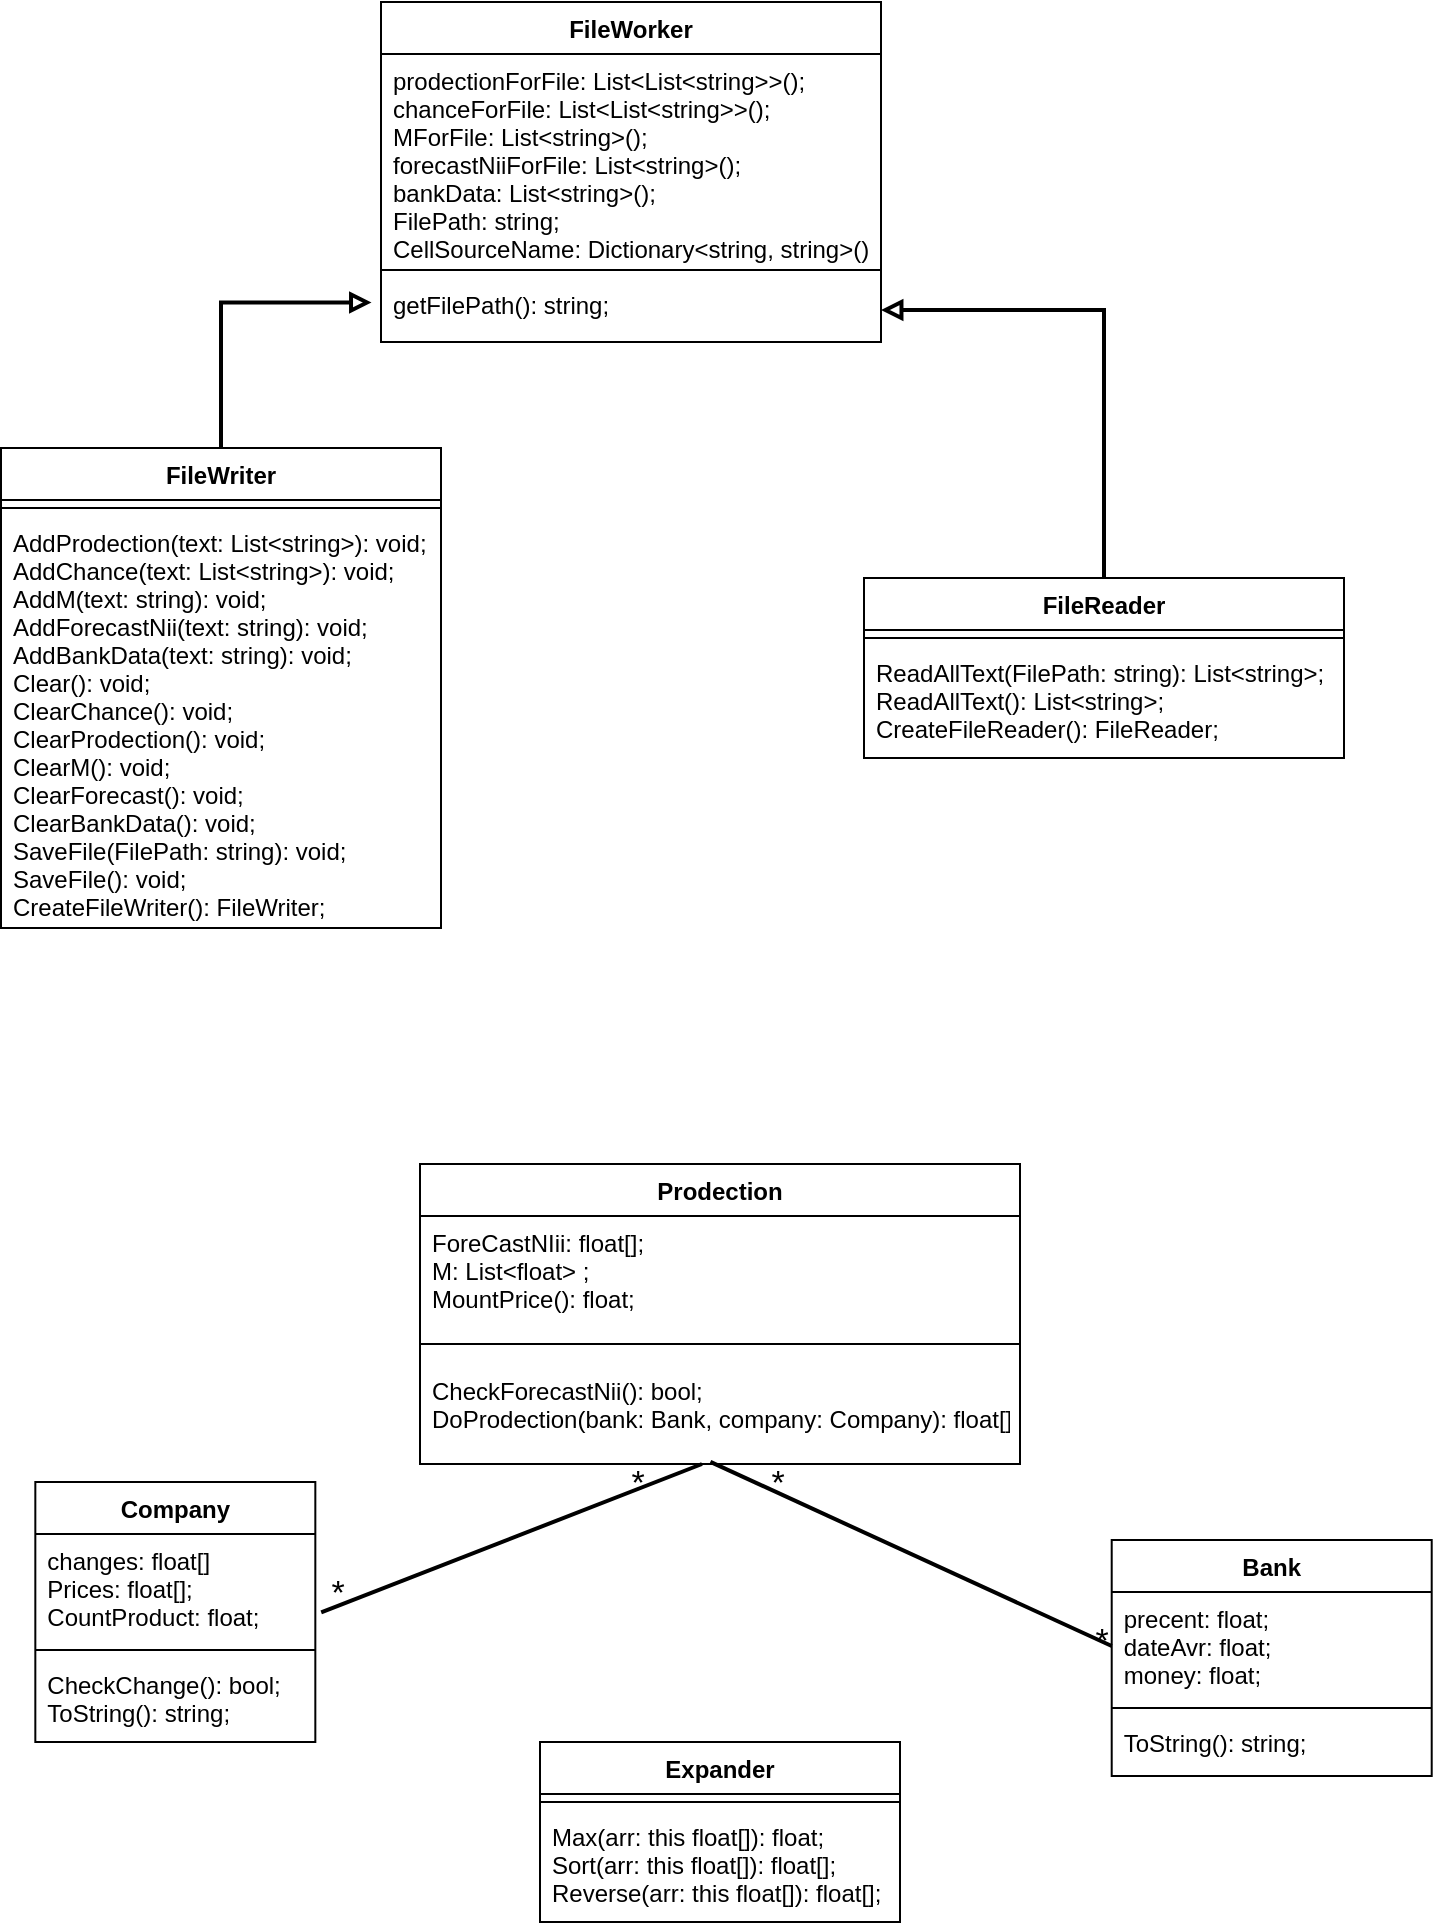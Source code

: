 <mxfile version="10.7.7" type="device"><diagram id="W3CKoy69FtNDRj3HhxDT" name="Page-1"><mxGraphModel dx="824" dy="496" grid="1" gridSize="10" guides="1" tooltips="1" connect="1" arrows="1" fold="1" page="1" pageScale="1" pageWidth="827" pageHeight="1169" math="0" shadow="0"><root><mxCell id="0"/><mxCell id="1" parent="0"/><mxCell id="uwLkYrNNrlVQVn7O0XKp-1" value="FileWorker" style="swimlane;fontStyle=1;align=center;verticalAlign=top;childLayout=stackLayout;horizontal=1;startSize=26;horizontalStack=0;resizeParent=1;resizeParentMax=0;resizeLast=0;collapsible=1;marginBottom=0;" parent="1" vertex="1"><mxGeometry x="243.5" y="17" width="250" height="170" as="geometry"/></mxCell><mxCell id="uwLkYrNNrlVQVn7O0XKp-2" value="prodectionForFile: List&lt;List&lt;string&gt;&gt;();&#10;chanceForFile: List&lt;List&lt;string&gt;&gt;();&#10;MForFile: List&lt;string&gt;();&#10;forecastNiiForFile: List&lt;string&gt;();&#10;bankData: List&lt;string&gt;();&#10;FilePath: string;&#10;CellSourceName: Dictionary&lt;string, string&gt;()&#10;" style="text;strokeColor=none;fillColor=none;align=left;verticalAlign=top;spacingLeft=4;spacingRight=4;overflow=hidden;rotatable=0;points=[[0,0.5],[1,0.5]];portConstraint=eastwest;" parent="uwLkYrNNrlVQVn7O0XKp-1" vertex="1"><mxGeometry y="26" width="250" height="104" as="geometry"/></mxCell><mxCell id="uwLkYrNNrlVQVn7O0XKp-3" value="" style="line;strokeWidth=1;fillColor=none;align=left;verticalAlign=middle;spacingTop=-1;spacingLeft=3;spacingRight=3;rotatable=0;labelPosition=right;points=[];portConstraint=eastwest;" parent="uwLkYrNNrlVQVn7O0XKp-1" vertex="1"><mxGeometry y="130" width="250" height="8" as="geometry"/></mxCell><mxCell id="uwLkYrNNrlVQVn7O0XKp-4" value="getFilePath(): string;&#10;" style="text;strokeColor=none;fillColor=none;align=left;verticalAlign=top;spacingLeft=4;spacingRight=4;overflow=hidden;rotatable=0;points=[[0,0.5],[1,0.5]];portConstraint=eastwest;" parent="uwLkYrNNrlVQVn7O0XKp-1" vertex="1"><mxGeometry y="138" width="250" height="32" as="geometry"/></mxCell><mxCell id="BHiA-JubpagoL_2gPiQk-8" style="edgeStyle=orthogonalEdgeStyle;rounded=0;orthogonalLoop=1;jettySize=auto;html=1;startArrow=none;startFill=0;strokeWidth=2;entryX=-0.019;entryY=0.382;entryDx=0;entryDy=0;entryPerimeter=0;exitX=0.5;exitY=0;exitDx=0;exitDy=0;endArrow=block;endFill=0;" parent="1" source="uwLkYrNNrlVQVn7O0XKp-5" target="uwLkYrNNrlVQVn7O0XKp-4" edge="1"><mxGeometry relative="1" as="geometry"><mxPoint x="490.5" y="140" as="targetPoint"/><mxPoint x="407.5" y="244" as="sourcePoint"/></mxGeometry></mxCell><mxCell id="uwLkYrNNrlVQVn7O0XKp-5" value="FileWriter" style="swimlane;fontStyle=1;align=center;verticalAlign=top;childLayout=stackLayout;horizontal=1;startSize=26;horizontalStack=0;resizeParent=1;resizeParentMax=0;resizeLast=0;collapsible=1;marginBottom=0;" parent="1" vertex="1"><mxGeometry x="53.5" y="240" width="220" height="240" as="geometry"/></mxCell><mxCell id="uwLkYrNNrlVQVn7O0XKp-7" value="" style="line;strokeWidth=1;fillColor=none;align=left;verticalAlign=middle;spacingTop=-1;spacingLeft=3;spacingRight=3;rotatable=0;labelPosition=right;points=[];portConstraint=eastwest;" parent="uwLkYrNNrlVQVn7O0XKp-5" vertex="1"><mxGeometry y="26" width="220" height="8" as="geometry"/></mxCell><mxCell id="uwLkYrNNrlVQVn7O0XKp-8" value="AddProdection(text: List&lt;string&gt;): void;&#10;AddChance(text: List&lt;string&gt;): void;        &#10;AddM(text: string): void;&#10;AddForecastNii(text: string): void;&#10;AddBankData(text: string): void;&#10;Clear(): void;&#10;ClearChance(): void;&#10;ClearProdection(): void;&#10;ClearM(): void;&#10;ClearForecast(): void;&#10;ClearBankData(): void;&#10;SaveFile(FilePath: string): void;&#10;SaveFile(): void;&#10;CreateFileWriter(): FileWriter;&#10;" style="text;strokeColor=none;fillColor=none;align=left;verticalAlign=top;spacingLeft=4;spacingRight=4;overflow=hidden;rotatable=0;points=[[0,0.5],[1,0.5]];portConstraint=eastwest;" parent="uwLkYrNNrlVQVn7O0XKp-5" vertex="1"><mxGeometry y="34" width="220" height="206" as="geometry"/></mxCell><mxCell id="BHiA-JubpagoL_2gPiQk-9" style="edgeStyle=orthogonalEdgeStyle;rounded=0;orthogonalLoop=1;jettySize=auto;html=1;startArrow=none;startFill=0;endArrow=block;endFill=0;strokeWidth=2;" parent="1" source="uwLkYrNNrlVQVn7O0XKp-9" target="uwLkYrNNrlVQVn7O0XKp-4" edge="1"><mxGeometry relative="1" as="geometry"/></mxCell><mxCell id="uwLkYrNNrlVQVn7O0XKp-9" value="FileReader" style="swimlane;fontStyle=1;align=center;verticalAlign=top;childLayout=stackLayout;horizontal=1;startSize=26;horizontalStack=0;resizeParent=1;resizeParentMax=0;resizeLast=0;collapsible=1;marginBottom=0;" parent="1" vertex="1"><mxGeometry x="485" y="305" width="240" height="90" as="geometry"/></mxCell><mxCell id="uwLkYrNNrlVQVn7O0XKp-10" value="" style="line;strokeWidth=1;fillColor=none;align=left;verticalAlign=middle;spacingTop=-1;spacingLeft=3;spacingRight=3;rotatable=0;labelPosition=right;points=[];portConstraint=eastwest;" parent="uwLkYrNNrlVQVn7O0XKp-9" vertex="1"><mxGeometry y="26" width="240" height="8" as="geometry"/></mxCell><mxCell id="uwLkYrNNrlVQVn7O0XKp-11" value="ReadAllText(FilePath: string): List&lt;string&gt;;&#10;ReadAllText(): List&lt;string&gt;;&#10;CreateFileReader(): FileReader;&#10;" style="text;strokeColor=none;fillColor=none;align=left;verticalAlign=top;spacingLeft=4;spacingRight=4;overflow=hidden;rotatable=0;points=[[0,0.5],[1,0.5]];portConstraint=eastwest;" parent="uwLkYrNNrlVQVn7O0XKp-9" vertex="1"><mxGeometry y="34" width="240" height="56" as="geometry"/></mxCell><mxCell id="Ec5vePQXK0SbOMM0vikZ-1" value="Company" style="swimlane;fontStyle=1;align=center;verticalAlign=top;childLayout=stackLayout;horizontal=1;startSize=26;horizontalStack=0;resizeParent=1;resizeParentMax=0;resizeLast=0;collapsible=1;marginBottom=0;" parent="1" vertex="1"><mxGeometry x="70.667" y="757" width="140" height="130" as="geometry"/></mxCell><mxCell id="Ec5vePQXK0SbOMM0vikZ-2" value="changes: float[]&#10;Prices: float[];&#10;CountProduct: float;&#10;" style="text;strokeColor=none;fillColor=none;align=left;verticalAlign=top;spacingLeft=4;spacingRight=4;overflow=hidden;rotatable=0;points=[[0,0.5],[1,0.5]];portConstraint=eastwest;" parent="Ec5vePQXK0SbOMM0vikZ-1" vertex="1"><mxGeometry y="26" width="140" height="54" as="geometry"/></mxCell><mxCell id="Ec5vePQXK0SbOMM0vikZ-3" value="" style="line;strokeWidth=1;fillColor=none;align=left;verticalAlign=middle;spacingTop=-1;spacingLeft=3;spacingRight=3;rotatable=0;labelPosition=right;points=[];portConstraint=eastwest;" parent="Ec5vePQXK0SbOMM0vikZ-1" vertex="1"><mxGeometry y="80" width="140" height="8" as="geometry"/></mxCell><mxCell id="Ec5vePQXK0SbOMM0vikZ-4" value="CheckChange(): bool;&#10;ToString(): string;" style="text;strokeColor=none;fillColor=none;align=left;verticalAlign=top;spacingLeft=4;spacingRight=4;overflow=hidden;rotatable=0;points=[[0,0.5],[1,0.5]];portConstraint=eastwest;" parent="Ec5vePQXK0SbOMM0vikZ-1" vertex="1"><mxGeometry y="88" width="140" height="42" as="geometry"/></mxCell><mxCell id="Ec5vePQXK0SbOMM0vikZ-5" value="Bank" style="swimlane;fontStyle=1;align=center;verticalAlign=top;childLayout=stackLayout;horizontal=1;startSize=26;horizontalStack=0;resizeParent=1;resizeParentMax=0;resizeLast=0;collapsible=1;marginBottom=0;" parent="1" vertex="1"><mxGeometry x="608.853" y="786" width="160" height="118" as="geometry"/></mxCell><mxCell id="Ec5vePQXK0SbOMM0vikZ-6" value="precent: float;&#10;dateAvr: float;&#10;money: float;&#10;&#10;" style="text;strokeColor=none;fillColor=none;align=left;verticalAlign=top;spacingLeft=4;spacingRight=4;overflow=hidden;rotatable=0;points=[[0,0.5],[1,0.5]];portConstraint=eastwest;" parent="Ec5vePQXK0SbOMM0vikZ-5" vertex="1"><mxGeometry y="26" width="160" height="54" as="geometry"/></mxCell><mxCell id="Ec5vePQXK0SbOMM0vikZ-7" value="" style="line;strokeWidth=1;fillColor=none;align=left;verticalAlign=middle;spacingTop=-1;spacingLeft=3;spacingRight=3;rotatable=0;labelPosition=right;points=[];portConstraint=eastwest;" parent="Ec5vePQXK0SbOMM0vikZ-5" vertex="1"><mxGeometry y="80" width="160" height="8" as="geometry"/></mxCell><mxCell id="Ec5vePQXK0SbOMM0vikZ-8" value="ToString(): string;" style="text;strokeColor=none;fillColor=none;align=left;verticalAlign=top;spacingLeft=4;spacingRight=4;overflow=hidden;rotatable=0;points=[[0,0.5],[1,0.5]];portConstraint=eastwest;" parent="Ec5vePQXK0SbOMM0vikZ-5" vertex="1"><mxGeometry y="88" width="160" height="30" as="geometry"/></mxCell><mxCell id="Ec5vePQXK0SbOMM0vikZ-9" value="Prodection" style="swimlane;fontStyle=1;align=center;verticalAlign=top;childLayout=stackLayout;horizontal=1;startSize=26;horizontalStack=0;resizeParent=1;resizeParentMax=0;resizeLast=0;collapsible=1;marginBottom=0;" parent="1" vertex="1"><mxGeometry x="263" y="598" width="300" height="150" as="geometry"/></mxCell><mxCell id="Ec5vePQXK0SbOMM0vikZ-10" value="ForeCastNIii: float[];&#10;M: List&lt;float&gt; ;&#10;MountPrice(): float;&#10;" style="text;strokeColor=none;fillColor=none;align=left;verticalAlign=top;spacingLeft=4;spacingRight=4;overflow=hidden;rotatable=0;points=[[0,0.5],[1,0.5]];portConstraint=eastwest;" parent="Ec5vePQXK0SbOMM0vikZ-9" vertex="1"><mxGeometry y="26" width="300" height="54" as="geometry"/></mxCell><mxCell id="Ec5vePQXK0SbOMM0vikZ-11" value="" style="line;strokeWidth=1;fillColor=none;align=left;verticalAlign=middle;spacingTop=-1;spacingLeft=3;spacingRight=3;rotatable=0;labelPosition=right;points=[];portConstraint=eastwest;" parent="Ec5vePQXK0SbOMM0vikZ-9" vertex="1"><mxGeometry y="80" width="300" height="20" as="geometry"/></mxCell><mxCell id="Ec5vePQXK0SbOMM0vikZ-12" value="CheckForecastNii(): bool;&#10;DoProdection(bank: Bank, company: Company): float[];&#10;" style="text;strokeColor=none;fillColor=none;align=left;verticalAlign=top;spacingLeft=4;spacingRight=4;overflow=hidden;rotatable=0;points=[[0,0.5],[1,0.5]];portConstraint=eastwest;" parent="Ec5vePQXK0SbOMM0vikZ-9" vertex="1"><mxGeometry y="100" width="300" height="50" as="geometry"/></mxCell><mxCell id="Ec5vePQXK0SbOMM0vikZ-14" value="" style="endArrow=none;html=1;strokeWidth=2;entryX=0.47;entryY=1;entryDx=0;entryDy=0;entryPerimeter=0;exitX=1.021;exitY=0.726;exitDx=0;exitDy=0;exitPerimeter=0;" parent="1" source="Ec5vePQXK0SbOMM0vikZ-2" target="Ec5vePQXK0SbOMM0vikZ-12" edge="1"><mxGeometry width="50" height="50" relative="1" as="geometry"><mxPoint x="-501" y="909.5" as="sourcePoint"/><mxPoint x="-451" y="859.5" as="targetPoint"/></mxGeometry></mxCell><mxCell id="Ec5vePQXK0SbOMM0vikZ-21" value="&lt;font style=&quot;font-size: 17px&quot;&gt;*&lt;/font&gt;&lt;br&gt;" style="text;html=1;strokeColor=none;fillColor=none;align=center;verticalAlign=middle;whiteSpace=wrap;rounded=0;" parent="1" vertex="1"><mxGeometry x="437" y="755" width="10" height="5" as="geometry"/></mxCell><mxCell id="Ec5vePQXK0SbOMM0vikZ-29" value="" style="endArrow=none;html=1;strokeWidth=2;entryX=0.484;entryY=0.979;entryDx=0;entryDy=0;entryPerimeter=0;exitX=0;exitY=0.5;exitDx=0;exitDy=0;" parent="1" source="Ec5vePQXK0SbOMM0vikZ-6" target="Ec5vePQXK0SbOMM0vikZ-12" edge="1"><mxGeometry width="50" height="50" relative="1" as="geometry"><mxPoint x="79" y="999.5" as="sourcePoint"/><mxPoint x="409" y="849.5" as="targetPoint"/></mxGeometry></mxCell><mxCell id="Ec5vePQXK0SbOMM0vikZ-32" value="&lt;font style=&quot;font-size: 17px&quot;&gt;*&lt;/font&gt;&lt;br&gt;" style="text;html=1;strokeColor=none;fillColor=none;align=center;verticalAlign=middle;whiteSpace=wrap;rounded=0;" parent="1" vertex="1"><mxGeometry x="367" y="755" width="10" height="5" as="geometry"/></mxCell><mxCell id="Ec5vePQXK0SbOMM0vikZ-33" value="&lt;font style=&quot;font-size: 17px&quot;&gt;*&lt;/font&gt;&lt;br&gt;" style="text;html=1;strokeColor=none;fillColor=none;align=center;verticalAlign=middle;whiteSpace=wrap;rounded=0;" parent="1" vertex="1"><mxGeometry x="217.132" y="810" width="10" height="5" as="geometry"/></mxCell><mxCell id="Ec5vePQXK0SbOMM0vikZ-34" value="&lt;font style=&quot;font-size: 17px&quot;&gt;*&lt;/font&gt;&lt;br&gt;" style="text;html=1;strokeColor=none;fillColor=none;align=center;verticalAlign=middle;whiteSpace=wrap;rounded=0;" parent="1" vertex="1"><mxGeometry x="599" y="834.5" width="10" height="5" as="geometry"/></mxCell><mxCell id="NY5Gi5Bb96UpcmfWxC8p-1" value="Expander&#10;" style="swimlane;fontStyle=1;align=center;verticalAlign=top;childLayout=stackLayout;horizontal=1;startSize=26;horizontalStack=0;resizeParent=1;resizeParentMax=0;resizeLast=0;collapsible=1;marginBottom=0;" parent="1" vertex="1"><mxGeometry x="323" y="887" width="180" height="90" as="geometry"/></mxCell><mxCell id="NY5Gi5Bb96UpcmfWxC8p-3" value="" style="line;strokeWidth=1;fillColor=none;align=left;verticalAlign=middle;spacingTop=-1;spacingLeft=3;spacingRight=3;rotatable=0;labelPosition=right;points=[];portConstraint=eastwest;" parent="NY5Gi5Bb96UpcmfWxC8p-1" vertex="1"><mxGeometry y="26" width="180" height="8" as="geometry"/></mxCell><mxCell id="NY5Gi5Bb96UpcmfWxC8p-4" value="Max(arr: this float[]): float;&#10;Sort(arr: this float[]): float[];&#10;Reverse(arr: this float[]): float[];&#10;" style="text;strokeColor=none;fillColor=none;align=left;verticalAlign=top;spacingLeft=4;spacingRight=4;overflow=hidden;rotatable=0;points=[[0,0.5],[1,0.5]];portConstraint=eastwest;" parent="NY5Gi5Bb96UpcmfWxC8p-1" vertex="1"><mxGeometry y="34" width="180" height="56" as="geometry"/></mxCell></root></mxGraphModel></diagram><diagram id="Pr4bQYVWLRBfGbkc--cX" name="Page-2"><mxGraphModel dx="1313" dy="731" grid="1" gridSize="10" guides="1" tooltips="1" connect="1" arrows="1" fold="1" page="1" pageScale="1" pageWidth="827" pageHeight="1169" math="0" shadow="0"><root><mxCell id="Uyev6jzcJjUAVRqEFUIb-0"/><mxCell id="Uyev6jzcJjUAVRqEFUIb-1" parent="Uyev6jzcJjUAVRqEFUIb-0"/></root></mxGraphModel></diagram></mxfile>